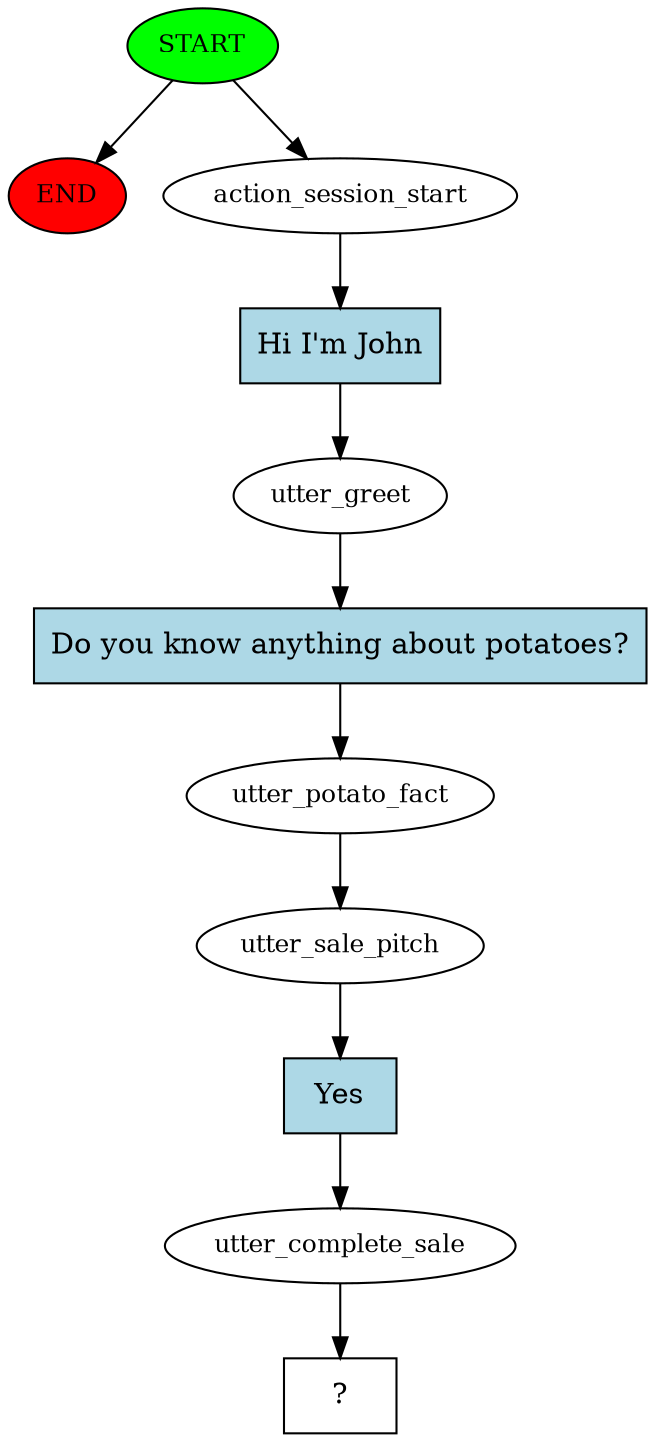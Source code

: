digraph  {
0 [class="start active", fillcolor=green, fontsize=12, label=START, style=filled];
"-1" [class=end, fillcolor=red, fontsize=12, label=END, style=filled];
1 [class=active, fontsize=12, label=action_session_start];
2 [class=active, fontsize=12, label=utter_greet];
3 [class=active, fontsize=12, label=utter_potato_fact];
4 [class=active, fontsize=12, label=utter_sale_pitch];
5 [class=active, fontsize=12, label=utter_complete_sale];
6 [class="intent dashed active", label="  ?  ", shape=rect];
7 [class="intent active", fillcolor=lightblue, label="Hi I'm John", shape=rect, style=filled];
8 [class="intent active", fillcolor=lightblue, label="Do you know anything about potatoes?", shape=rect, style=filled];
9 [class="intent active", fillcolor=lightblue, label=Yes, shape=rect, style=filled];
0 -> "-1"  [class="", key=NONE, label=""];
0 -> 1  [class=active, key=NONE, label=""];
1 -> 7  [class=active, key=0];
2 -> 8  [class=active, key=0];
3 -> 4  [class=active, key=NONE, label=""];
4 -> 9  [class=active, key=0];
5 -> 6  [class=active, key=NONE, label=""];
7 -> 2  [class=active, key=0];
8 -> 3  [class=active, key=0];
9 -> 5  [class=active, key=0];
}

